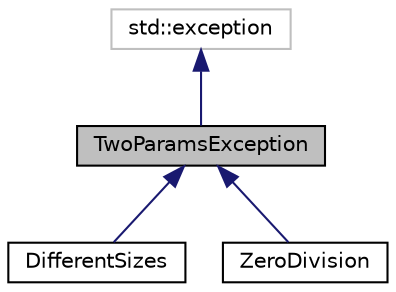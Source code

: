 digraph "TwoParamsException"
{
 // LATEX_PDF_SIZE
  edge [fontname="Helvetica",fontsize="10",labelfontname="Helvetica",labelfontsize="10"];
  node [fontname="Helvetica",fontsize="10",shape=record];
  Node1 [label="TwoParamsException",height=0.2,width=0.4,color="black", fillcolor="grey75", style="filled", fontcolor="black",tooltip=" "];
  Node2 -> Node1 [dir="back",color="midnightblue",fontsize="10",style="solid"];
  Node2 [label="std::exception",height=0.2,width=0.4,color="grey75", fillcolor="white", style="filled",tooltip=" "];
  Node1 -> Node3 [dir="back",color="midnightblue",fontsize="10",style="solid"];
  Node3 [label="DifferentSizes",height=0.2,width=0.4,color="black", fillcolor="white", style="filled",URL="$classDifferentSizes.html",tooltip=" "];
  Node1 -> Node4 [dir="back",color="midnightblue",fontsize="10",style="solid"];
  Node4 [label="ZeroDivision",height=0.2,width=0.4,color="black", fillcolor="white", style="filled",URL="$classZeroDivision.html",tooltip=" "];
}
